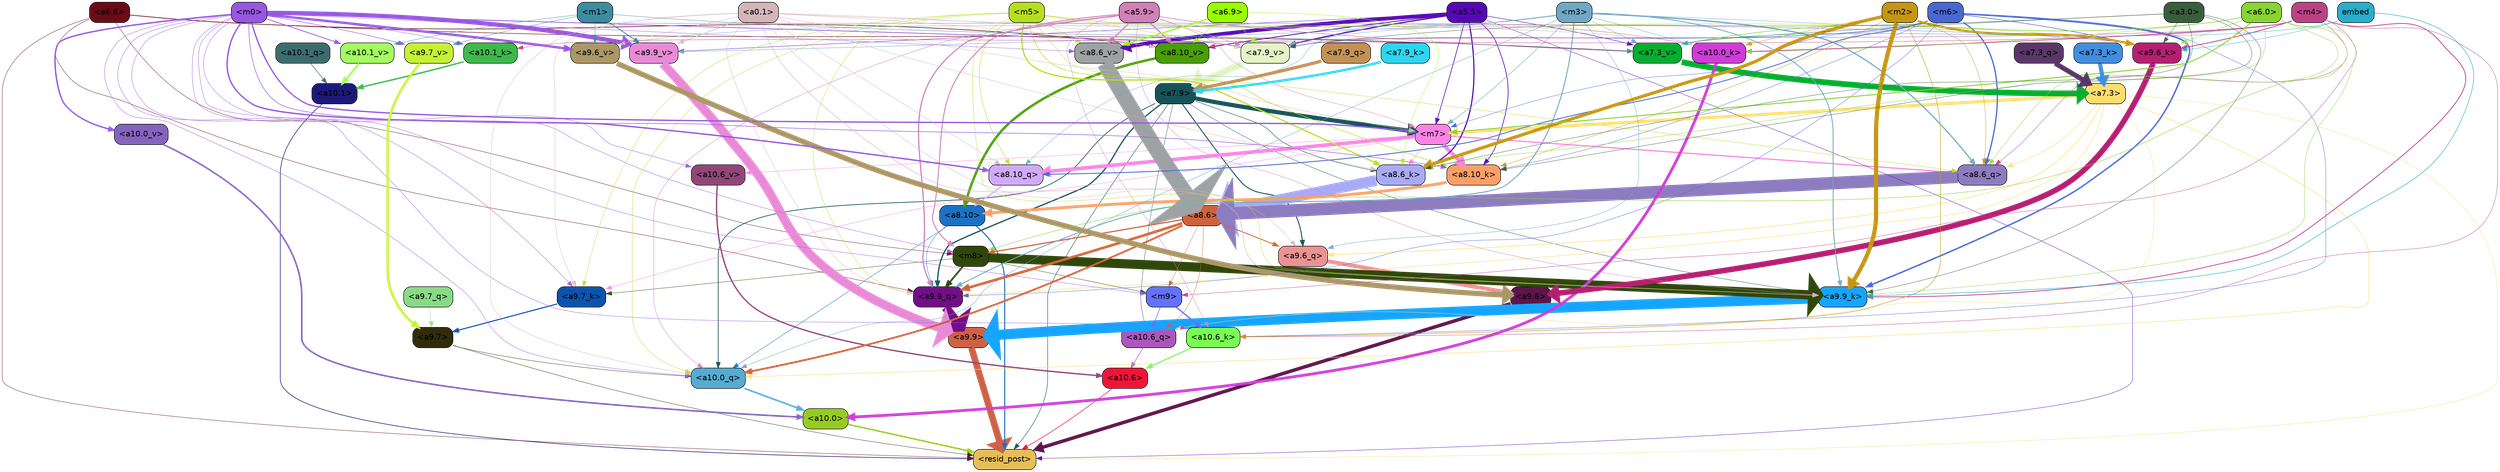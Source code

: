 strict digraph "" {
	graph [bgcolor=transparent,
		layout=dot,
		overlap=false,
		splines=true
	];
	"<a10.6>"	[color=black,
		fillcolor="#ef1538",
		fontname=Helvetica,
		shape=box,
		style="filled, rounded"];
	"<resid_post>"	[color=black,
		fillcolor="#e6be58",
		fontname=Helvetica,
		shape=box,
		style="filled, rounded"];
	"<a10.6>" -> "<resid_post>"	[color="#ef1538",
		penwidth=0.9498605728149414];
	"<a10.1>"	[color=black,
		fillcolor="#1b1979",
		fontname=Helvetica,
		shape=box,
		style="filled, rounded"];
	"<a10.1>" -> "<resid_post>"	[color="#1b1979",
		penwidth=1.0084514617919922];
	"<a10.0>"	[color=black,
		fillcolor="#96cb22",
		fontname=Helvetica,
		shape=box,
		style="filled, rounded"];
	"<a10.0>" -> "<resid_post>"	[color="#96cb22",
		penwidth=2.5814952850341797];
	"<a9.9>"	[color=black,
		fillcolor="#ce6146",
		fontname=Helvetica,
		shape=box,
		style="filled, rounded"];
	"<a9.9>" -> "<resid_post>"	[color="#ce6146",
		penwidth=11.610888481140137];
	"<a9.7>"	[color=black,
		fillcolor="#2f2b0b",
		fontname=Helvetica,
		shape=box,
		style="filled, rounded"];
	"<a9.7>" -> "<resid_post>"	[color="#2f2b0b",
		penwidth=0.6];
	"<a10.0_q>"	[color=black,
		fillcolor="#56abd2",
		fontname=Helvetica,
		shape=box,
		style="filled, rounded"];
	"<a9.7>" -> "<a10.0_q>"	[color="#2f2b0b",
		penwidth=0.6];
	"<a9.6>"	[color=black,
		fillcolor="#5e154b",
		fontname=Helvetica,
		shape=box,
		style="filled, rounded"];
	"<a9.6>" -> "<resid_post>"	[color="#5e154b",
		penwidth=6.121421813964844];
	"<a8.10>"	[color=black,
		fillcolor="#1b71c6",
		fontname=Helvetica,
		shape=box,
		style="filled, rounded"];
	"<a8.10>" -> "<resid_post>"	[color="#1b71c6",
		penwidth=1.7841739654541016];
	"<a8.10>" -> "<a10.0_q>"	[color="#1b71c6",
		penwidth=0.6612663269042969];
	"<a9.9_q>"	[color=black,
		fillcolor="#720e87",
		fontname=Helvetica,
		shape=box,
		style="filled, rounded"];
	"<a8.10>" -> "<a9.9_q>"	[color="#1b71c6",
		penwidth=0.6];
	"<a7.9>"	[color=black,
		fillcolor="#165359",
		fontname=Helvetica,
		shape=box,
		style="filled, rounded"];
	"<a7.9>" -> "<resid_post>"	[color="#165359",
		penwidth=0.8109169006347656];
	"<a10.6_q>"	[color=black,
		fillcolor="#aa57bd",
		fontname=Helvetica,
		shape=box,
		style="filled, rounded"];
	"<a7.9>" -> "<a10.6_q>"	[color="#165359",
		penwidth=0.6];
	"<a7.9>" -> "<a10.0_q>"	[color="#165359",
		penwidth=1.19378662109375];
	"<m7>"	[color=black,
		fillcolor="#fb83e3",
		fontname=Helvetica,
		shape=box,
		style="filled, rounded"];
	"<a7.9>" -> "<m7>"	[color="#165359",
		penwidth=7.3899383544921875];
	"<a7.9>" -> "<a9.9_q>"	[color="#165359",
		penwidth=2.1764984130859375];
	"<a9.6_q>"	[color=black,
		fillcolor="#eb9292",
		fontname=Helvetica,
		shape=box,
		style="filled, rounded"];
	"<a7.9>" -> "<a9.6_q>"	[color="#165359",
		penwidth=1.6184196472167969];
	"<a9.9_k>"	[color=black,
		fillcolor="#15a5ff",
		fontname=Helvetica,
		shape=box,
		style="filled, rounded"];
	"<a7.9>" -> "<a9.9_k>"	[color="#165359",
		penwidth=0.6];
	"<a8.6_k>"	[color=black,
		fillcolor="#a9aaf6",
		fontname=Helvetica,
		shape=box,
		style="filled, rounded"];
	"<a7.9>" -> "<a8.6_k>"	[color="#165359",
		penwidth=0.7570610046386719];
	"<a7.3>"	[color=black,
		fillcolor="#fedd6f",
		fontname=Helvetica,
		shape=box,
		style="filled, rounded"];
	"<a7.3>" -> "<resid_post>"	[color="#fedd6f",
		penwidth=0.6];
	"<a7.3>" -> "<a10.6_q>"	[color="#fedd6f",
		penwidth=0.6];
	"<a7.3>" -> "<a10.0_q>"	[color="#fedd6f",
		penwidth=0.8208656311035156];
	"<a7.3>" -> "<m7>"	[color="#fedd6f",
		penwidth=5.189311981201172];
	"<a7.3>" -> "<a9.9_q>"	[color="#fedd6f",
		penwidth=0.8119163513183594];
	"<a7.3>" -> "<a9.6_q>"	[color="#fedd6f",
		penwidth=0.9649925231933594];
	"<a8.6_q>"	[color=black,
		fillcolor="#8d7cbf",
		fontname=Helvetica,
		shape=box,
		style="filled, rounded"];
	"<a7.3>" -> "<a8.6_q>"	[color="#fedd6f",
		penwidth=0.7801322937011719];
	"<a6.6>"	[color=black,
		fillcolor="#6b0b18",
		fontname=Helvetica,
		shape=box,
		style="filled, rounded"];
	"<a6.6>" -> "<resid_post>"	[color="#6b0b18",
		penwidth=0.6];
	"<m8>"	[color=black,
		fillcolor="#2f470a",
		fontname=Helvetica,
		shape=box,
		style="filled, rounded"];
	"<a6.6>" -> "<m8>"	[color="#6b0b18",
		penwidth=0.6];
	"<a6.6>" -> "<a9.9_q>"	[color="#6b0b18",
		penwidth=0.6];
	"<a8.10_v>"	[color=black,
		fillcolor="#499d05",
		fontname=Helvetica,
		shape=box,
		style="filled, rounded"];
	"<a6.6>" -> "<a8.10_v>"	[color="#6b0b18",
		penwidth=1.0661506652832031];
	"<a7.3_v>"	[color=black,
		fillcolor="#04af2f",
		fontname=Helvetica,
		shape=box,
		style="filled, rounded"];
	"<a6.6>" -> "<a7.3_v>"	[color="#6b0b18",
		penwidth=0.8506813049316406];
	"<a5.5>"	[color=black,
		fillcolor="#5708b5",
		fontname=Helvetica,
		shape=box,
		style="filled, rounded"];
	"<a5.5>" -> "<resid_post>"	[color="#5708b5",
		penwidth=0.6];
	"<a5.5>" -> "<m7>"	[color="#5708b5",
		penwidth=1.0865592956542969];
	"<a9.9_v>"	[color=black,
		fillcolor="#e98ad7",
		fontname=Helvetica,
		shape=box,
		style="filled, rounded"];
	"<a5.5>" -> "<a9.9_v>"	[color="#5708b5",
		penwidth=0.6];
	"<a8.10_k>"	[color=black,
		fillcolor="#fd9e66",
		fontname=Helvetica,
		shape=box,
		style="filled, rounded"];
	"<a5.5>" -> "<a8.10_k>"	[color="#5708b5",
		penwidth=1.1390800476074219];
	"<a5.5>" -> "<a8.6_k>"	[color="#5708b5",
		penwidth=2.00030517578125];
	"<a5.5>" -> "<a8.10_v>"	[color="#5708b5",
		penwidth=1.4206085205078125];
	"<a8.6_v>"	[color=black,
		fillcolor="#9ea2a4",
		fontname=Helvetica,
		shape=box,
		style="filled, rounded"];
	"<a5.5>" -> "<a8.6_v>"	[color="#5708b5",
		penwidth=6.534294128417969];
	"<a7.9_v>"	[color=black,
		fillcolor="#e3f2c7",
		fontname=Helvetica,
		shape=box,
		style="filled, rounded"];
	"<a5.5>" -> "<a7.9_v>"	[color="#5708b5",
		penwidth=2.0819549560546875];
	"<a5.5>" -> "<a7.3_v>"	[color="#5708b5",
		penwidth=0.8107681274414062];
	"<a10.6_q>" -> "<a10.6>"	[color="#aa57bd",
		penwidth=0.9244728088378906];
	"<a10.1_q>"	[color=black,
		fillcolor="#3b6c6e",
		fontname=Helvetica,
		shape=box,
		style="filled, rounded"];
	"<a10.1_q>" -> "<a10.1>"	[color="#3b6c6e",
		penwidth=0.9268798828125];
	"<a10.0_q>" -> "<a10.0>"	[color="#56abd2",
		penwidth=2.905670166015625];
	"<a10.6_k>"	[color=black,
		fillcolor="#78fe52",
		fontname=Helvetica,
		shape=box,
		style="filled, rounded"];
	"<a10.6_k>" -> "<a10.6>"	[color="#78fe52",
		penwidth=2.0319366455078125];
	"<a10.1_k>"	[color=black,
		fillcolor="#3db94c",
		fontname=Helvetica,
		shape=box,
		style="filled, rounded"];
	"<a10.1_k>" -> "<a10.1>"	[color="#3db94c",
		penwidth=2.4037628173828125];
	"<a10.0_k>"	[color=black,
		fillcolor="#cf3cd7",
		fontname=Helvetica,
		shape=box,
		style="filled, rounded"];
	"<a10.0_k>" -> "<a10.0>"	[color="#cf3cd7",
		penwidth=4.9319305419921875];
	"<a10.6_v>"	[color=black,
		fillcolor="#914677",
		fontname=Helvetica,
		shape=box,
		style="filled, rounded"];
	"<a10.6_v>" -> "<a10.6>"	[color="#914677",
		penwidth=2.290935516357422];
	"<a10.1_v>"	[color=black,
		fillcolor="#a2fc60",
		fontname=Helvetica,
		shape=box,
		style="filled, rounded"];
	"<a10.1_v>" -> "<a10.1>"	[color="#a2fc60",
		penwidth=3.6398468017578125];
	"<a10.0_v>"	[color=black,
		fillcolor="#8563bd",
		fontname=Helvetica,
		shape=box,
		style="filled, rounded"];
	"<a10.0_v>" -> "<a10.0>"	[color="#8563bd",
		penwidth=2.7666168212890625];
	"<m9>"	[color=black,
		fillcolor="#6471fc",
		fontname=Helvetica,
		shape=box,
		style="filled, rounded"];
	"<m9>" -> "<a10.6_q>"	[color="#6471fc",
		penwidth=1.0384025573730469];
	"<m9>" -> "<a10.6_k>"	[color="#6471fc",
		penwidth=2.371124267578125];
	"<a8.6>"	[color=black,
		fillcolor="#d06239",
		fontname=Helvetica,
		shape=box,
		style="filled, rounded"];
	"<a8.6>" -> "<a10.6_q>"	[color="#d06239",
		penwidth=0.6];
	"<a8.6>" -> "<a10.0_q>"	[color="#d06239",
		penwidth=3.1841888427734375];
	"<a8.6>" -> "<m9>"	[color="#d06239",
		penwidth=0.6];
	"<a8.6>" -> "<m8>"	[color="#d06239",
		penwidth=1.972564697265625];
	"<a8.6>" -> "<a9.9_q>"	[color="#d06239",
		penwidth=4.482503890991211];
	"<a8.6>" -> "<a9.6_q>"	[color="#d06239",
		penwidth=1.515838623046875];
	"<m5>"	[color=black,
		fillcolor="#b7de1e",
		fontname=Helvetica,
		shape=box,
		style="filled, rounded"];
	"<m5>" -> "<a10.0_q>"	[color="#b7de1e",
		penwidth=0.6];
	"<m5>" -> "<a10.0_k>"	[color="#b7de1e",
		penwidth=0.6];
	"<m5>" -> "<a9.9_q>"	[color="#b7de1e",
		penwidth=0.6];
	"<m5>" -> "<a9.9_k>"	[color="#b7de1e",
		penwidth=0.6];
	"<a9.7_k>"	[color=black,
		fillcolor="#0b53af",
		fontname=Helvetica,
		shape=box,
		style="filled, rounded"];
	"<m5>" -> "<a9.7_k>"	[color="#b7de1e",
		penwidth=0.6];
	"<a9.6_k>"	[color=black,
		fillcolor="#b71e72",
		fontname=Helvetica,
		shape=box,
		style="filled, rounded"];
	"<m5>" -> "<a9.6_k>"	[color="#b7de1e",
		penwidth=0.7197036743164062];
	"<a8.10_q>"	[color=black,
		fillcolor="#d0aafa",
		fontname=Helvetica,
		shape=box,
		style="filled, rounded"];
	"<m5>" -> "<a8.10_q>"	[color="#b7de1e",
		penwidth=0.7198371887207031];
	"<m5>" -> "<a8.6_q>"	[color="#b7de1e",
		penwidth=0.6];
	"<m5>" -> "<a8.10_k>"	[color="#b7de1e",
		penwidth=0.9238471984863281];
	"<m5>" -> "<a8.6_k>"	[color="#b7de1e",
		penwidth=2.1219520568847656];
	"<m5>" -> "<a8.6_v>"	[color="#b7de1e",
		penwidth=0.6];
	"<m5>" -> "<a7.9_v>"	[color="#b7de1e",
		penwidth=0.6];
	"<a5.9>"	[color=black,
		fillcolor="#d081b7",
		fontname=Helvetica,
		shape=box,
		style="filled, rounded"];
	"<a5.9>" -> "<a10.0_q>"	[color="#d081b7",
		penwidth=0.6463394165039062];
	"<a5.9>" -> "<a10.6_k>"	[color="#d081b7",
		penwidth=0.6];
	"<a5.9>" -> "<a10.0_k>"	[color="#d081b7",
		penwidth=0.6];
	"<a5.9>" -> "<m7>"	[color="#d081b7",
		penwidth=0.6];
	"<a5.9>" -> "<m8>"	[color="#d081b7",
		penwidth=1.6550712585449219];
	"<a5.9>" -> "<a9.9_q>"	[color="#d081b7",
		penwidth=2.019031524658203];
	"<a5.9>" -> "<a9.9_k>"	[color="#d081b7",
		penwidth=0.6];
	"<a5.9>" -> "<a8.10_v>"	[color="#d081b7",
		penwidth=2.2765426635742188];
	"<a5.9>" -> "<a8.6_v>"	[color="#d081b7",
		penwidth=2.4934005737304688];
	"<a5.9>" -> "<a7.9_v>"	[color="#d081b7",
		penwidth=0.6];
	"<a5.9>" -> "<a7.3_v>"	[color="#d081b7",
		penwidth=0.9861984252929688];
	"<m3>"	[color=black,
		fillcolor="#6ea8c4",
		fontname=Helvetica,
		shape=box,
		style="filled, rounded"];
	"<m3>" -> "<a10.0_q>"	[color="#6ea8c4",
		penwidth=0.6597442626953125];
	"<m3>" -> "<a10.0_k>"	[color="#6ea8c4",
		penwidth=0.6506614685058594];
	"<m3>" -> "<m7>"	[color="#6ea8c4",
		penwidth=0.7659339904785156];
	"<m3>" -> "<a9.9_q>"	[color="#6ea8c4",
		penwidth=1.6276321411132812];
	"<m3>" -> "<a9.6_q>"	[color="#6ea8c4",
		penwidth=0.6724472045898438];
	"<m3>" -> "<a9.9_k>"	[color="#6ea8c4",
		penwidth=1.4574642181396484];
	"<m3>" -> "<a9.6_k>"	[color="#6ea8c4",
		penwidth=0.6];
	"<m3>" -> "<a9.9_v>"	[color="#6ea8c4",
		penwidth=0.6589469909667969];
	"<a9.6_v>"	[color=black,
		fillcolor="#ac9766",
		fontname=Helvetica,
		shape=box,
		style="filled, rounded"];
	"<m3>" -> "<a9.6_v>"	[color="#6ea8c4",
		penwidth=0.6];
	"<m3>" -> "<a8.10_q>"	[color="#6ea8c4",
		penwidth=0.6];
	"<m3>" -> "<a8.6_q>"	[color="#6ea8c4",
		penwidth=2.1676406860351562];
	"<m3>" -> "<a7.9_v>"	[color="#6ea8c4",
		penwidth=0.6];
	"<m3>" -> "<a7.3_v>"	[color="#6ea8c4",
		penwidth=0.6];
	"<m0>"	[color=black,
		fillcolor="#9757e0",
		fontname=Helvetica,
		shape=box,
		style="filled, rounded"];
	"<m0>" -> "<a10.0_q>"	[color="#9757e0",
		penwidth=0.6];
	"<m0>" -> "<a10.6_k>"	[color="#9757e0",
		penwidth=0.6];
	"<m0>" -> "<a10.1_k>"	[color="#9757e0",
		penwidth=0.6];
	"<m0>" -> "<a10.6_v>"	[color="#9757e0",
		penwidth=0.6];
	"<m0>" -> "<a10.1_v>"	[color="#9757e0",
		penwidth=1.3360328674316406];
	"<m0>" -> "<a10.0_v>"	[color="#9757e0",
		penwidth=2.4083595275878906];
	"<m0>" -> "<m9>"	[color="#9757e0",
		penwidth=0.6];
	"<m0>" -> "<m7>"	[color="#9757e0",
		penwidth=2.224945068359375];
	"<m0>" -> "<m8>"	[color="#9757e0",
		penwidth=0.6];
	"<m0>" -> "<a9.7_k>"	[color="#9757e0",
		penwidth=0.6];
	"<m0>" -> "<a9.6_k>"	[color="#9757e0",
		penwidth=0.6];
	"<m0>" -> "<a9.9_v>"	[color="#9757e0",
		penwidth=7.537467956542969];
	"<a9.7_v>"	[color=black,
		fillcolor="#c4f132",
		fontname=Helvetica,
		shape=box,
		style="filled, rounded"];
	"<m0>" -> "<a9.7_v>"	[color="#9757e0",
		penwidth=0.8575286865234375];
	"<m0>" -> "<a9.6_v>"	[color="#9757e0",
		penwidth=4.1688385009765625];
	"<m0>" -> "<a8.10_q>"	[color="#9757e0",
		penwidth=2.3761940002441406];
	"<m0>" -> "<a8.10_k>"	[color="#9757e0",
		penwidth=0.9220962524414062];
	"<m0>" -> "<a8.6_v>"	[color="#9757e0",
		penwidth=0.6];
	"<m0>" -> "<a7.9_v>"	[color="#9757e0",
		penwidth=1.2114486694335938];
	"<a0.1>"	[color=black,
		fillcolor="#d4b5ba",
		fontname=Helvetica,
		shape=box,
		style="filled, rounded"];
	"<a0.1>" -> "<a10.0_q>"	[color="#d4b5ba",
		penwidth=0.6];
	"<a0.1>" -> "<a10.0_k>"	[color="#d4b5ba",
		penwidth=0.6768684387207031];
	"<a0.1>" -> "<m7>"	[color="#d4b5ba",
		penwidth=0.6];
	"<a0.1>" -> "<a9.9_q>"	[color="#d4b5ba",
		penwidth=0.6];
	"<a0.1>" -> "<a9.6_q>"	[color="#d4b5ba",
		penwidth=0.6];
	"<a0.1>" -> "<a9.9_k>"	[color="#d4b5ba",
		penwidth=0.81341552734375];
	"<a0.1>" -> "<a9.7_k>"	[color="#d4b5ba",
		penwidth=0.6];
	"<a0.1>" -> "<a9.9_v>"	[color="#d4b5ba",
		penwidth=1.062591552734375];
	"<a0.1>" -> "<a9.6_v>"	[color="#d4b5ba",
		penwidth=0.6];
	"<a0.1>" -> "<a8.10_q>"	[color="#d4b5ba",
		penwidth=0.6];
	"<a0.1>" -> "<a8.6_k>"	[color="#d4b5ba",
		penwidth=0.6];
	"<a0.1>" -> "<a8.10_v>"	[color="#d4b5ba",
		penwidth=0.6];
	"<a0.1>" -> "<a7.9_v>"	[color="#d4b5ba",
		penwidth=0.6];
	"<m6>"	[color=black,
		fillcolor="#4868d1",
		fontname=Helvetica,
		shape=box,
		style="filled, rounded"];
	"<m6>" -> "<a10.6_k>"	[color="#4868d1",
		penwidth=0.6];
	"<m6>" -> "<m7>"	[color="#4868d1",
		penwidth=0.6];
	"<m6>" -> "<a9.9_q>"	[color="#4868d1",
		penwidth=0.6];
	"<m6>" -> "<a9.9_k>"	[color="#4868d1",
		penwidth=2.533975601196289];
	"<m6>" -> "<a9.6_k>"	[color="#4868d1",
		penwidth=0.9471282958984375];
	"<m6>" -> "<a8.10_q>"	[color="#4868d1",
		penwidth=1.4854621887207031];
	"<m6>" -> "<a8.6_q>"	[color="#4868d1",
		penwidth=2.0796165466308594];
	"<m6>" -> "<a8.10_k>"	[color="#4868d1",
		penwidth=0.6];
	"<m6>" -> "<a7.9_v>"	[color="#4868d1",
		penwidth=0.8897933959960938];
	"<m4>"	[color=black,
		fillcolor="#be4186",
		fontname=Helvetica,
		shape=box,
		style="filled, rounded"];
	"<m4>" -> "<a10.6_k>"	[color="#be4186",
		penwidth=0.6];
	"<m4>" -> "<a10.1_k>"	[color="#be4186",
		penwidth=0.6];
	"<m4>" -> "<a10.0_k>"	[color="#be4186",
		penwidth=1.230804443359375];
	"<m4>" -> "<m9>"	[color="#be4186",
		penwidth=0.6];
	"<m4>" -> "<a9.9_k>"	[color="#be4186",
		penwidth=1.3186264038085938];
	"<m4>" -> "<a9.6_k>"	[color="#be4186",
		penwidth=1.3722038269042969];
	"<m4>" -> "<a8.6_q>"	[color="#be4186",
		penwidth=0.6];
	"<m4>" -> "<a8.10_v>"	[color="#be4186",
		penwidth=0.6];
	"<m2>"	[color=black,
		fillcolor="#c69613",
		fontname=Helvetica,
		shape=box,
		style="filled, rounded"];
	"<m2>" -> "<a10.6_k>"	[color="#c69613",
		penwidth=0.8380241394042969];
	"<m2>" -> "<a10.0_k>"	[color="#c69613",
		penwidth=0.6622200012207031];
	"<m2>" -> "<a9.9_k>"	[color="#c69613",
		penwidth=7.476325988769531];
	"<m2>" -> "<a9.6_k>"	[color="#c69613",
		penwidth=3.761505126953125];
	"<m2>" -> "<a8.6_q>"	[color="#c69613",
		penwidth=0.6];
	"<m2>" -> "<a8.10_k>"	[color="#c69613",
		penwidth=0.6];
	"<m2>" -> "<a8.6_k>"	[color="#c69613",
		penwidth=5.699577331542969];
	"<a6.0>"	[color=black,
		fillcolor="#88d433",
		fontname=Helvetica,
		shape=box,
		style="filled, rounded"];
	"<a6.0>" -> "<a10.0_k>"	[color="#88d433",
		penwidth=0.6];
	"<a6.0>" -> "<m7>"	[color="#88d433",
		penwidth=1.694061279296875];
	"<a6.0>" -> "<m8>"	[color="#88d433",
		penwidth=0.7418403625488281];
	"<a6.0>" -> "<a9.9_k>"	[color="#88d433",
		penwidth=0.6];
	"<a6.0>" -> "<a9.6_k>"	[color="#88d433",
		penwidth=0.6];
	"<a6.0>" -> "<a8.6_q>"	[color="#88d433",
		penwidth=0.6];
	"<a6.0>" -> "<a8.6_k>"	[color="#88d433",
		penwidth=0.6];
	"<a6.0>" -> "<a7.3_v>"	[color="#88d433",
		penwidth=0.9905738830566406];
	"<m7>" -> "<a10.6_v>"	[color="#fb83e3",
		penwidth=0.6];
	"<m7>" -> "<a9.7_k>"	[color="#fb83e3",
		penwidth=0.6];
	"<m7>" -> "<a8.10_q>"	[color="#fb83e3",
		penwidth=6.2237091064453125];
	"<m7>" -> "<a8.6_q>"	[color="#fb83e3",
		penwidth=1.9677276611328125];
	"<m7>" -> "<a8.10_k>"	[color="#fb83e3",
		penwidth=6.505390167236328];
	"<m7>" -> "<a8.6_k>"	[color="#fb83e3",
		penwidth=0.6821136474609375];
	"<m1>"	[color=black,
		fillcolor="#3c8d9f",
		fontname=Helvetica,
		shape=box,
		style="filled, rounded"];
	"<m1>" -> "<a10.1_v>"	[color="#3c8d9f",
		penwidth=0.6];
	"<m1>" -> "<a9.9_v>"	[color="#3c8d9f",
		penwidth=1.4082679748535156];
	"<m1>" -> "<a9.7_v>"	[color="#3c8d9f",
		penwidth=0.6];
	"<m1>" -> "<a9.6_v>"	[color="#3c8d9f",
		penwidth=0.6];
	"<m1>" -> "<a7.3_v>"	[color="#3c8d9f",
		penwidth=0.6];
	"<m8>" -> "<m9>"	[color="#2f470a",
		penwidth=0.6];
	"<m8>" -> "<a9.9_q>"	[color="#2f470a",
		penwidth=3.073810577392578];
	"<m8>" -> "<a9.9_k>"	[color="#2f470a",
		penwidth=16.255420684814453];
	"<m8>" -> "<a9.7_k>"	[color="#2f470a",
		penwidth=0.6];
	"<a9.9_q>" -> "<a9.9>"	[color="#720e87",
		penwidth=15.310546875];
	"<a9.7_q>"	[color=black,
		fillcolor="#88da86",
		fontname=Helvetica,
		shape=box,
		style="filled, rounded"];
	"<a9.7_q>" -> "<a9.7>"	[color="#88da86",
		penwidth=0.6];
	"<a9.6_q>" -> "<a9.6>"	[color="#eb9292",
		penwidth=6.823722839355469];
	"<a9.9_k>" -> "<a9.9>"	[color="#15a5ff",
		penwidth=17.953022003173828];
	"<a9.7_k>" -> "<a9.7>"	[color="#0b53af",
		penwidth=1.85101318359375];
	"<a9.6_k>" -> "<a9.6>"	[color="#b71e72",
		penwidth=9.787818908691406];
	"<a9.9_v>" -> "<a9.9>"	[color="#e98ad7",
		penwidth=15.728643417358398];
	"<a9.7_v>" -> "<a9.7>"	[color="#c4f132",
		penwidth=4.305488586425781];
	"<a9.6_v>" -> "<a9.6>"	[color="#ac9766",
		penwidth=9.212547302246094];
	"<a3.0>"	[color=black,
		fillcolor="#395e3b",
		fontname=Helvetica,
		shape=box,
		style="filled, rounded"];
	"<a3.0>" -> "<a9.9_k>"	[color="#395e3b",
		penwidth=0.6];
	"<a3.0>" -> "<a9.6_k>"	[color="#395e3b",
		penwidth=0.6];
	"<a3.0>" -> "<a8.10_k>"	[color="#395e3b",
		penwidth=0.6];
	"<a3.0>" -> "<a8.6_k>"	[color="#395e3b",
		penwidth=0.6];
	"<a3.0>" -> "<a7.9_v>"	[color="#395e3b",
		penwidth=0.6];
	"<a3.0>" -> "<a7.3_v>"	[color="#395e3b",
		penwidth=0.6];
	embed	[color=black,
		fillcolor="#28aeca",
		fontname=Helvetica,
		shape=box,
		style="filled, rounded"];
	embed -> "<a9.9_k>"	[color="#28aeca",
		penwidth=0.8602714538574219];
	embed -> "<a9.6_k>"	[color="#28aeca",
		penwidth=0.6];
	embed -> "<a7.3_v>"	[color="#28aeca",
		penwidth=0.6];
	"<a8.10_q>" -> "<a8.10>"	[color="#d0aafa",
		penwidth=2.2933731079101562];
	"<a8.6_q>" -> "<a8.6>"	[color="#8d7cbf",
		penwidth=22.21251106262207];
	"<a8.10_k>" -> "<a8.10>"	[color="#fd9e66",
		penwidth=5.009056091308594];
	"<a8.6_k>" -> "<a8.6>"	[color="#a9aaf6",
		penwidth=19.114789962768555];
	"<a8.10_v>" -> "<a8.10>"	[color="#499d05",
		penwidth=4.248416900634766];
	"<a8.6_v>" -> "<a8.6>"	[color="#9ea2a4",
		penwidth=27.461654663085938];
	"<a6.9>"	[color=black,
		fillcolor="#9afd02",
		fontname=Helvetica,
		shape=box,
		style="filled, rounded"];
	"<a6.9>" -> "<a8.6_k>"	[color="#9afd02",
		penwidth=0.6];
	"<a6.9>" -> "<a8.10_v>"	[color="#9afd02",
		penwidth=0.6];
	"<a6.9>" -> "<a8.6_v>"	[color="#9afd02",
		penwidth=2.0546798706054688];
	"<a6.9>" -> "<a7.9_v>"	[color="#9afd02",
		penwidth=0.6];
	"<a7.9_q>"	[color=black,
		fillcolor="#c39155",
		fontname=Helvetica,
		shape=box,
		style="filled, rounded"];
	"<a7.9_q>" -> "<a7.9>"	[color="#c39155",
		penwidth=5.6087493896484375];
	"<a7.3_q>"	[color=black,
		fillcolor="#5a3668",
		fontname=Helvetica,
		shape=box,
		style="filled, rounded"];
	"<a7.3_q>" -> "<a7.3>"	[color="#5a3668",
		penwidth=8.568470001220703];
	"<a7.9_k>"	[color=black,
		fillcolor="#2cd6f0",
		fontname=Helvetica,
		shape=box,
		style="filled, rounded"];
	"<a7.9_k>" -> "<a7.9>"	[color="#2cd6f0",
		penwidth=4.179893493652344];
	"<a7.3_k>"	[color=black,
		fillcolor="#3f8ee0",
		fontname=Helvetica,
		shape=box,
		style="filled, rounded"];
	"<a7.3_k>" -> "<a7.3>"	[color="#3f8ee0",
		penwidth=7.138481140136719];
	"<a7.9_v>" -> "<a7.9>"	[color="#e3f2c7",
		penwidth=12.677261352539062];
	"<a7.3_v>" -> "<a7.3>"	[color="#04af2f",
		penwidth=10.205863952636719];
}

